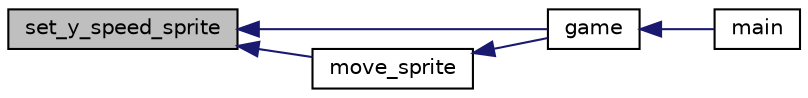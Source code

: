digraph "set_y_speed_sprite"
{
  edge [fontname="Helvetica",fontsize="10",labelfontname="Helvetica",labelfontsize="10"];
  node [fontname="Helvetica",fontsize="10",shape=record];
  rankdir="LR";
  Node1 [label="set_y_speed_sprite",height=0.2,width=0.4,color="black", fillcolor="grey75", style="filled", fontcolor="black"];
  Node1 -> Node2 [dir="back",color="midnightblue",fontsize="10",style="solid"];
  Node2 [label="game",height=0.2,width=0.4,color="black", fillcolor="white", style="filled",URL="$game_8h.html#a860a3ff149bb616ec2242dc34bb52b51",tooltip="Primary game function. "];
  Node2 -> Node3 [dir="back",color="midnightblue",fontsize="10",style="solid"];
  Node3 [label="main",height=0.2,width=0.4,color="black", fillcolor="white", style="filled",URL="$proj_8c.html#a3c04138a5bfe5d72780bb7e82a18e627"];
  Node1 -> Node4 [dir="back",color="midnightblue",fontsize="10",style="solid"];
  Node4 [label="move_sprite",height=0.2,width=0.4,color="black", fillcolor="white", style="filled",URL="$sprite_8h.html#a8446db36e642f6bb7e0e566f0fac9637",tooltip="Moves a sprite. "];
  Node4 -> Node2 [dir="back",color="midnightblue",fontsize="10",style="solid"];
}
